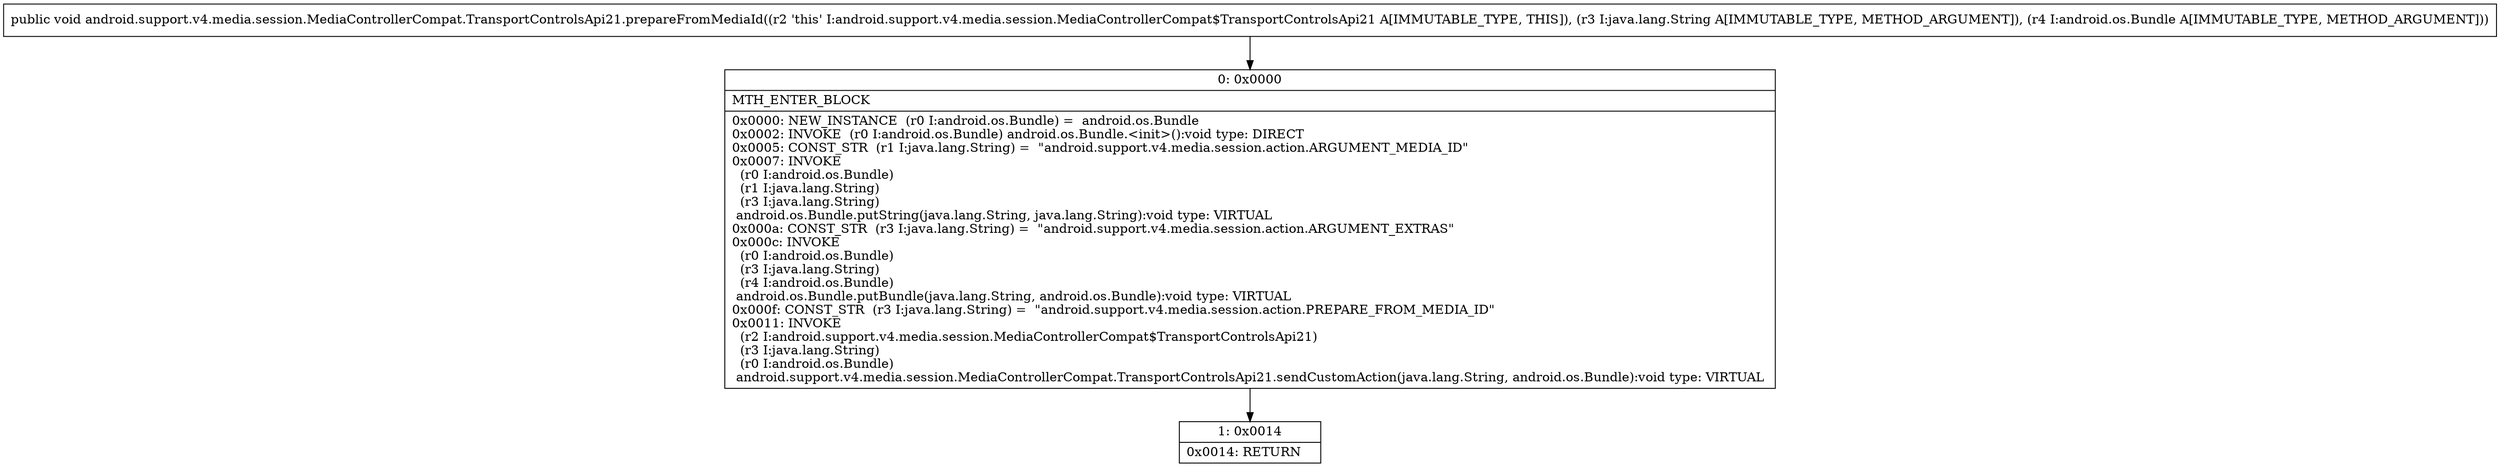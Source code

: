digraph "CFG forandroid.support.v4.media.session.MediaControllerCompat.TransportControlsApi21.prepareFromMediaId(Ljava\/lang\/String;Landroid\/os\/Bundle;)V" {
Node_0 [shape=record,label="{0\:\ 0x0000|MTH_ENTER_BLOCK\l|0x0000: NEW_INSTANCE  (r0 I:android.os.Bundle) =  android.os.Bundle \l0x0002: INVOKE  (r0 I:android.os.Bundle) android.os.Bundle.\<init\>():void type: DIRECT \l0x0005: CONST_STR  (r1 I:java.lang.String) =  \"android.support.v4.media.session.action.ARGUMENT_MEDIA_ID\" \l0x0007: INVOKE  \l  (r0 I:android.os.Bundle)\l  (r1 I:java.lang.String)\l  (r3 I:java.lang.String)\l android.os.Bundle.putString(java.lang.String, java.lang.String):void type: VIRTUAL \l0x000a: CONST_STR  (r3 I:java.lang.String) =  \"android.support.v4.media.session.action.ARGUMENT_EXTRAS\" \l0x000c: INVOKE  \l  (r0 I:android.os.Bundle)\l  (r3 I:java.lang.String)\l  (r4 I:android.os.Bundle)\l android.os.Bundle.putBundle(java.lang.String, android.os.Bundle):void type: VIRTUAL \l0x000f: CONST_STR  (r3 I:java.lang.String) =  \"android.support.v4.media.session.action.PREPARE_FROM_MEDIA_ID\" \l0x0011: INVOKE  \l  (r2 I:android.support.v4.media.session.MediaControllerCompat$TransportControlsApi21)\l  (r3 I:java.lang.String)\l  (r0 I:android.os.Bundle)\l android.support.v4.media.session.MediaControllerCompat.TransportControlsApi21.sendCustomAction(java.lang.String, android.os.Bundle):void type: VIRTUAL \l}"];
Node_1 [shape=record,label="{1\:\ 0x0014|0x0014: RETURN   \l}"];
MethodNode[shape=record,label="{public void android.support.v4.media.session.MediaControllerCompat.TransportControlsApi21.prepareFromMediaId((r2 'this' I:android.support.v4.media.session.MediaControllerCompat$TransportControlsApi21 A[IMMUTABLE_TYPE, THIS]), (r3 I:java.lang.String A[IMMUTABLE_TYPE, METHOD_ARGUMENT]), (r4 I:android.os.Bundle A[IMMUTABLE_TYPE, METHOD_ARGUMENT])) }"];
MethodNode -> Node_0;
Node_0 -> Node_1;
}

